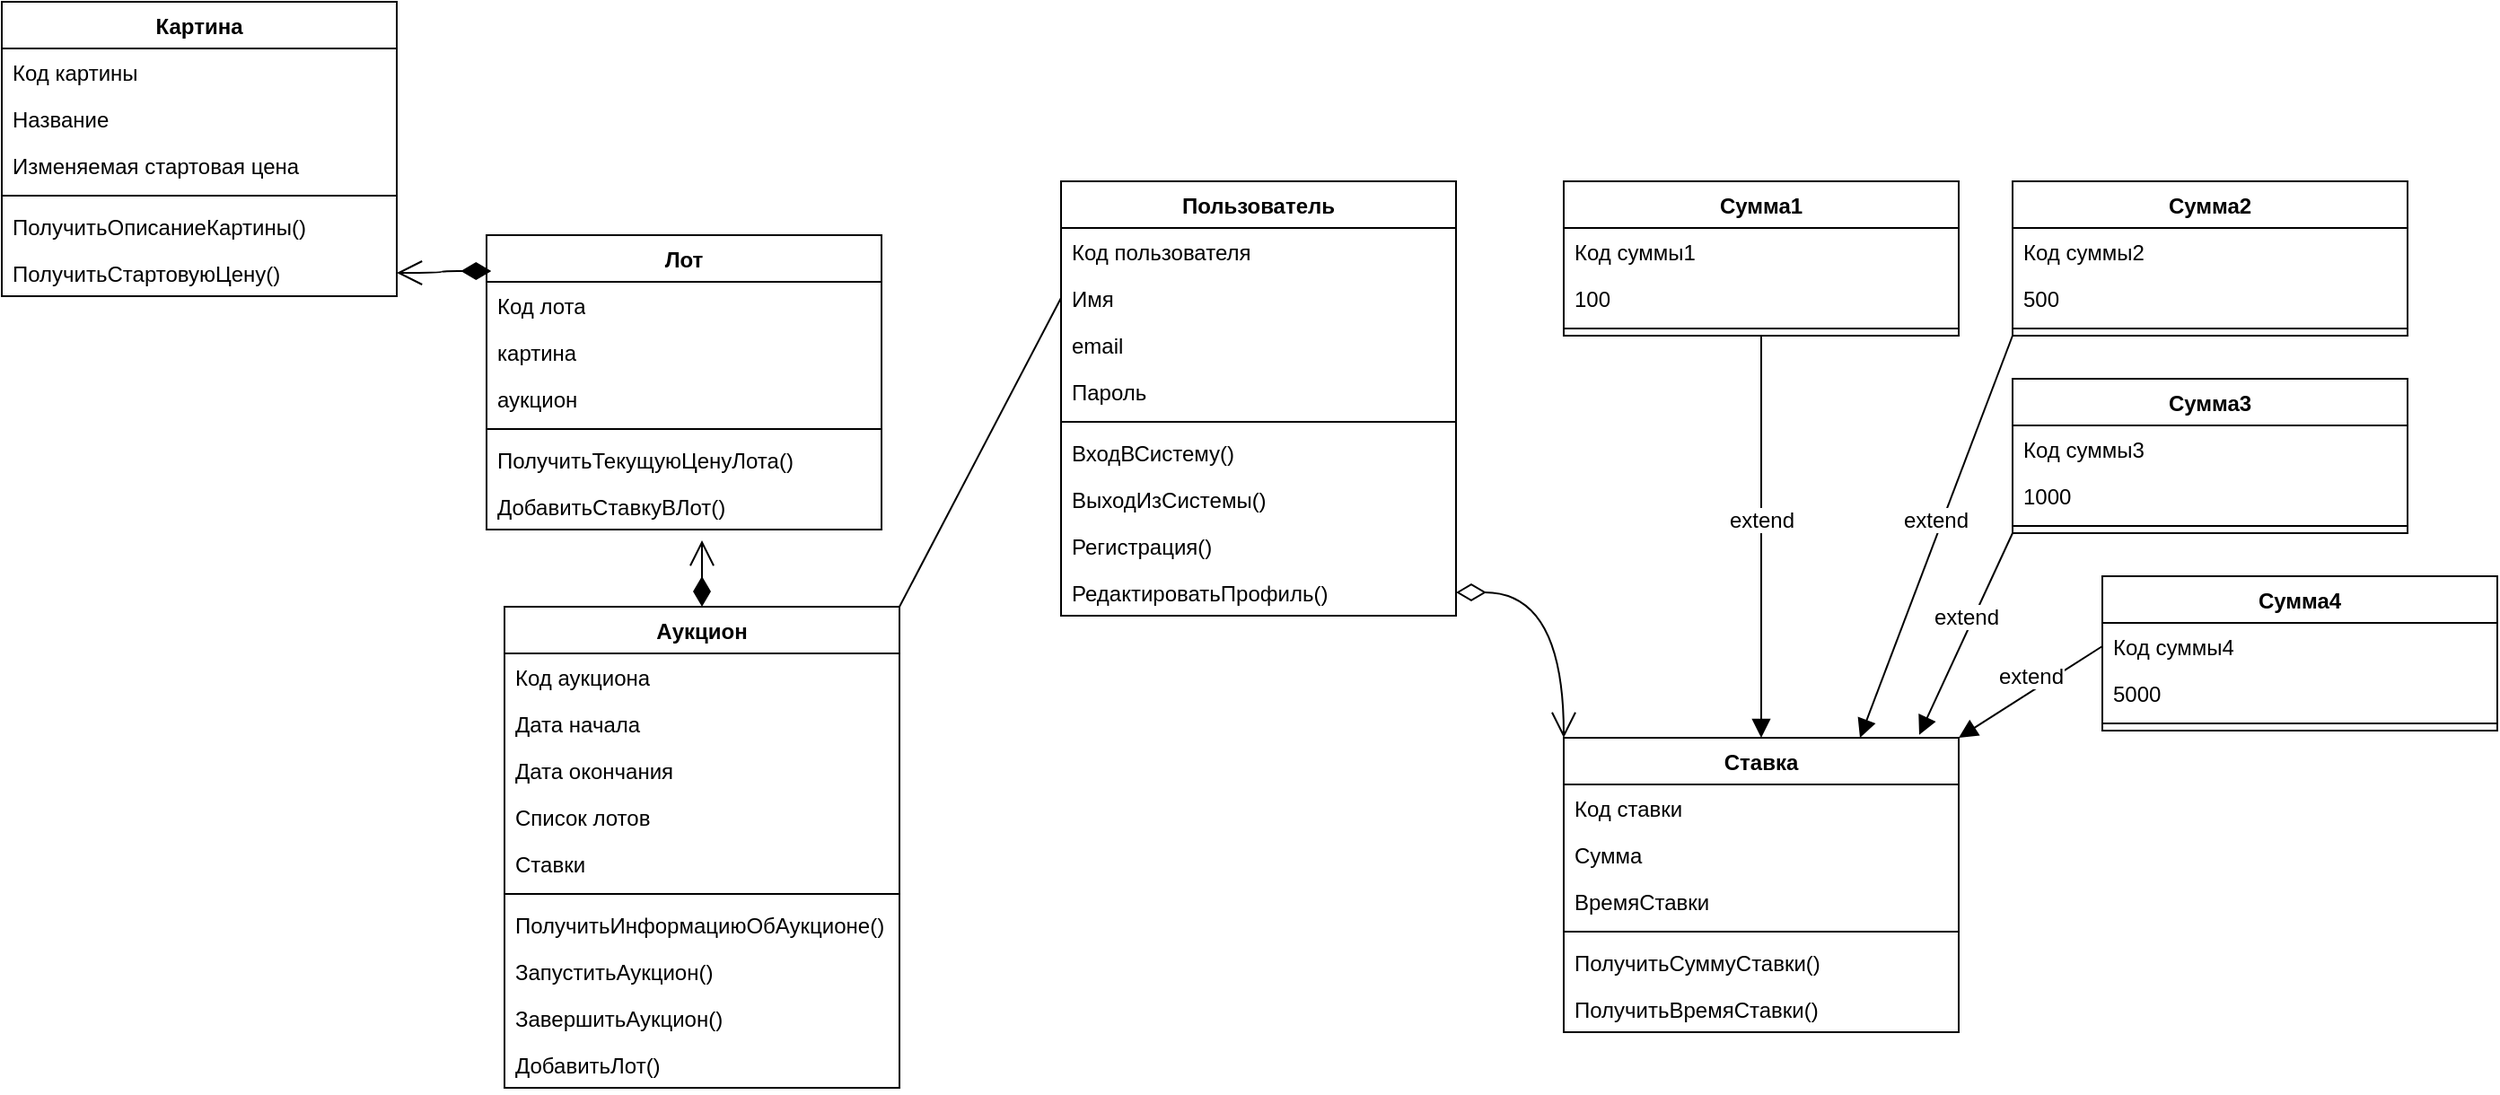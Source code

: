 <mxfile version="27.1.1">
  <diagram name="Страница — 1" id="NKV_biB75bBTySIbS6hG">
    <mxGraphModel dx="938" dy="1690" grid="1" gridSize="10" guides="1" tooltips="1" connect="1" arrows="1" fold="1" page="1" pageScale="1" pageWidth="827" pageHeight="1169" math="0" shadow="0">
      <root>
        <mxCell id="0" />
        <mxCell id="1" parent="0" />
        <mxCell id="Xv2QUPF9sqVsxwXJ9pCC-1" value="Аукцион" style="swimlane;fontStyle=1;align=center;verticalAlign=top;childLayout=stackLayout;horizontal=1;startSize=26;horizontalStack=0;resizeParent=1;resizeParentMax=0;resizeLast=0;collapsible=1;marginBottom=0;whiteSpace=wrap;html=1;" vertex="1" parent="1">
          <mxGeometry x="380" y="317" width="220" height="268" as="geometry" />
        </mxCell>
        <mxCell id="Xv2QUPF9sqVsxwXJ9pCC-8" value="Код аукциона" style="text;strokeColor=none;fillColor=none;align=left;verticalAlign=top;spacingLeft=4;spacingRight=4;overflow=hidden;rotatable=0;points=[[0,0.5],[1,0.5]];portConstraint=eastwest;whiteSpace=wrap;html=1;" vertex="1" parent="Xv2QUPF9sqVsxwXJ9pCC-1">
          <mxGeometry y="26" width="220" height="26" as="geometry" />
        </mxCell>
        <mxCell id="Xv2QUPF9sqVsxwXJ9pCC-2" value="Дата начала&lt;div&gt;&lt;br&gt;&lt;/div&gt;" style="text;strokeColor=none;fillColor=none;align=left;verticalAlign=top;spacingLeft=4;spacingRight=4;overflow=hidden;rotatable=0;points=[[0,0.5],[1,0.5]];portConstraint=eastwest;whiteSpace=wrap;html=1;" vertex="1" parent="Xv2QUPF9sqVsxwXJ9pCC-1">
          <mxGeometry y="52" width="220" height="26" as="geometry" />
        </mxCell>
        <mxCell id="Xv2QUPF9sqVsxwXJ9pCC-6" value="Дата окончания&lt;div&gt;&lt;br&gt;&lt;/div&gt;" style="text;strokeColor=none;fillColor=none;align=left;verticalAlign=top;spacingLeft=4;spacingRight=4;overflow=hidden;rotatable=0;points=[[0,0.5],[1,0.5]];portConstraint=eastwest;whiteSpace=wrap;html=1;" vertex="1" parent="Xv2QUPF9sqVsxwXJ9pCC-1">
          <mxGeometry y="78" width="220" height="26" as="geometry" />
        </mxCell>
        <mxCell id="Xv2QUPF9sqVsxwXJ9pCC-7" value="&lt;div&gt;Список лотов&lt;/div&gt;" style="text;strokeColor=none;fillColor=none;align=left;verticalAlign=top;spacingLeft=4;spacingRight=4;overflow=hidden;rotatable=0;points=[[0,0.5],[1,0.5]];portConstraint=eastwest;whiteSpace=wrap;html=1;" vertex="1" parent="Xv2QUPF9sqVsxwXJ9pCC-1">
          <mxGeometry y="104" width="220" height="26" as="geometry" />
        </mxCell>
        <mxCell id="Xv2QUPF9sqVsxwXJ9pCC-9" value="&lt;div&gt;Ставки&lt;/div&gt;" style="text;strokeColor=none;fillColor=none;align=left;verticalAlign=top;spacingLeft=4;spacingRight=4;overflow=hidden;rotatable=0;points=[[0,0.5],[1,0.5]];portConstraint=eastwest;whiteSpace=wrap;html=1;" vertex="1" parent="Xv2QUPF9sqVsxwXJ9pCC-1">
          <mxGeometry y="130" width="220" height="26" as="geometry" />
        </mxCell>
        <mxCell id="Xv2QUPF9sqVsxwXJ9pCC-3" value="" style="line;strokeWidth=1;fillColor=none;align=left;verticalAlign=middle;spacingTop=-1;spacingLeft=3;spacingRight=3;rotatable=0;labelPosition=right;points=[];portConstraint=eastwest;strokeColor=inherit;" vertex="1" parent="Xv2QUPF9sqVsxwXJ9pCC-1">
          <mxGeometry y="156" width="220" height="8" as="geometry" />
        </mxCell>
        <mxCell id="Xv2QUPF9sqVsxwXJ9pCC-4" value="ПолучитьИнформациюОбАукционе()&lt;div&gt;&lt;br&gt;&lt;/div&gt;" style="text;strokeColor=none;fillColor=none;align=left;verticalAlign=top;spacingLeft=4;spacingRight=4;overflow=hidden;rotatable=0;points=[[0,0.5],[1,0.5]];portConstraint=eastwest;whiteSpace=wrap;html=1;" vertex="1" parent="Xv2QUPF9sqVsxwXJ9pCC-1">
          <mxGeometry y="164" width="220" height="26" as="geometry" />
        </mxCell>
        <mxCell id="Xv2QUPF9sqVsxwXJ9pCC-10" value="&lt;div&gt;ЗапуститьАукцион()&lt;/div&gt;&lt;div&gt;&lt;br&gt;&lt;/div&gt;&lt;div&gt;&lt;br&gt;&lt;/div&gt;" style="text;strokeColor=none;fillColor=none;align=left;verticalAlign=top;spacingLeft=4;spacingRight=4;overflow=hidden;rotatable=0;points=[[0,0.5],[1,0.5]];portConstraint=eastwest;whiteSpace=wrap;html=1;" vertex="1" parent="Xv2QUPF9sqVsxwXJ9pCC-1">
          <mxGeometry y="190" width="220" height="26" as="geometry" />
        </mxCell>
        <mxCell id="Xv2QUPF9sqVsxwXJ9pCC-11" value="&lt;div&gt;ЗавершитьАукцион()&lt;/div&gt;" style="text;strokeColor=none;fillColor=none;align=left;verticalAlign=top;spacingLeft=4;spacingRight=4;overflow=hidden;rotatable=0;points=[[0,0.5],[1,0.5]];portConstraint=eastwest;whiteSpace=wrap;html=1;" vertex="1" parent="Xv2QUPF9sqVsxwXJ9pCC-1">
          <mxGeometry y="216" width="220" height="26" as="geometry" />
        </mxCell>
        <mxCell id="Xv2QUPF9sqVsxwXJ9pCC-12" value="&lt;div&gt;ДобавитьЛот()&lt;/div&gt;" style="text;strokeColor=none;fillColor=none;align=left;verticalAlign=top;spacingLeft=4;spacingRight=4;overflow=hidden;rotatable=0;points=[[0,0.5],[1,0.5]];portConstraint=eastwest;whiteSpace=wrap;html=1;" vertex="1" parent="Xv2QUPF9sqVsxwXJ9pCC-1">
          <mxGeometry y="242" width="220" height="26" as="geometry" />
        </mxCell>
        <mxCell id="Xv2QUPF9sqVsxwXJ9pCC-13" value="Картина" style="swimlane;fontStyle=1;align=center;verticalAlign=top;childLayout=stackLayout;horizontal=1;startSize=26;horizontalStack=0;resizeParent=1;resizeParentMax=0;resizeLast=0;collapsible=1;marginBottom=0;whiteSpace=wrap;html=1;" vertex="1" parent="1">
          <mxGeometry x="100" y="-20" width="220" height="164" as="geometry" />
        </mxCell>
        <mxCell id="Xv2QUPF9sqVsxwXJ9pCC-14" value="Код картины" style="text;strokeColor=none;fillColor=none;align=left;verticalAlign=top;spacingLeft=4;spacingRight=4;overflow=hidden;rotatable=0;points=[[0,0.5],[1,0.5]];portConstraint=eastwest;whiteSpace=wrap;html=1;" vertex="1" parent="Xv2QUPF9sqVsxwXJ9pCC-13">
          <mxGeometry y="26" width="220" height="26" as="geometry" />
        </mxCell>
        <mxCell id="Xv2QUPF9sqVsxwXJ9pCC-15" value="&lt;div&gt;Название&lt;/div&gt;" style="text;strokeColor=none;fillColor=none;align=left;verticalAlign=top;spacingLeft=4;spacingRight=4;overflow=hidden;rotatable=0;points=[[0,0.5],[1,0.5]];portConstraint=eastwest;whiteSpace=wrap;html=1;" vertex="1" parent="Xv2QUPF9sqVsxwXJ9pCC-13">
          <mxGeometry y="52" width="220" height="26" as="geometry" />
        </mxCell>
        <mxCell id="Xv2QUPF9sqVsxwXJ9pCC-16" value="&lt;div&gt;Изменяемая стартовая цена&lt;/div&gt;" style="text;strokeColor=none;fillColor=none;align=left;verticalAlign=top;spacingLeft=4;spacingRight=4;overflow=hidden;rotatable=0;points=[[0,0.5],[1,0.5]];portConstraint=eastwest;whiteSpace=wrap;html=1;" vertex="1" parent="Xv2QUPF9sqVsxwXJ9pCC-13">
          <mxGeometry y="78" width="220" height="26" as="geometry" />
        </mxCell>
        <mxCell id="Xv2QUPF9sqVsxwXJ9pCC-19" value="" style="line;strokeWidth=1;fillColor=none;align=left;verticalAlign=middle;spacingTop=-1;spacingLeft=3;spacingRight=3;rotatable=0;labelPosition=right;points=[];portConstraint=eastwest;strokeColor=inherit;" vertex="1" parent="Xv2QUPF9sqVsxwXJ9pCC-13">
          <mxGeometry y="104" width="220" height="8" as="geometry" />
        </mxCell>
        <mxCell id="Xv2QUPF9sqVsxwXJ9pCC-20" value="ПолучитьОписаниеКартины()&lt;div&gt;&lt;br&gt;&lt;/div&gt;" style="text;strokeColor=none;fillColor=none;align=left;verticalAlign=top;spacingLeft=4;spacingRight=4;overflow=hidden;rotatable=0;points=[[0,0.5],[1,0.5]];portConstraint=eastwest;whiteSpace=wrap;html=1;" vertex="1" parent="Xv2QUPF9sqVsxwXJ9pCC-13">
          <mxGeometry y="112" width="220" height="26" as="geometry" />
        </mxCell>
        <mxCell id="Xv2QUPF9sqVsxwXJ9pCC-21" value="&lt;div&gt;ПолучитьСтартовуюЦену()&lt;/div&gt;&lt;div&gt;&lt;br&gt;&lt;/div&gt;&lt;div&gt;&lt;br&gt;&lt;/div&gt;" style="text;strokeColor=none;fillColor=none;align=left;verticalAlign=top;spacingLeft=4;spacingRight=4;overflow=hidden;rotatable=0;points=[[0,0.5],[1,0.5]];portConstraint=eastwest;whiteSpace=wrap;html=1;" vertex="1" parent="Xv2QUPF9sqVsxwXJ9pCC-13">
          <mxGeometry y="138" width="220" height="26" as="geometry" />
        </mxCell>
        <mxCell id="Xv2QUPF9sqVsxwXJ9pCC-27" value="Лот" style="swimlane;fontStyle=1;align=center;verticalAlign=top;childLayout=stackLayout;horizontal=1;startSize=26;horizontalStack=0;resizeParent=1;resizeParentMax=0;resizeLast=0;collapsible=1;marginBottom=0;whiteSpace=wrap;html=1;" vertex="1" parent="1">
          <mxGeometry x="370" y="110" width="220" height="164" as="geometry" />
        </mxCell>
        <mxCell id="Xv2QUPF9sqVsxwXJ9pCC-28" value="Код лота" style="text;strokeColor=none;fillColor=none;align=left;verticalAlign=top;spacingLeft=4;spacingRight=4;overflow=hidden;rotatable=0;points=[[0,0.5],[1,0.5]];portConstraint=eastwest;whiteSpace=wrap;html=1;" vertex="1" parent="Xv2QUPF9sqVsxwXJ9pCC-27">
          <mxGeometry y="26" width="220" height="26" as="geometry" />
        </mxCell>
        <mxCell id="Xv2QUPF9sqVsxwXJ9pCC-29" value="&lt;div&gt;картина&lt;/div&gt;" style="text;strokeColor=none;fillColor=none;align=left;verticalAlign=top;spacingLeft=4;spacingRight=4;overflow=hidden;rotatable=0;points=[[0,0.5],[1,0.5]];portConstraint=eastwest;whiteSpace=wrap;html=1;" vertex="1" parent="Xv2QUPF9sqVsxwXJ9pCC-27">
          <mxGeometry y="52" width="220" height="26" as="geometry" />
        </mxCell>
        <mxCell id="Xv2QUPF9sqVsxwXJ9pCC-30" value="&lt;div&gt;аукцион&lt;/div&gt;" style="text;strokeColor=none;fillColor=none;align=left;verticalAlign=top;spacingLeft=4;spacingRight=4;overflow=hidden;rotatable=0;points=[[0,0.5],[1,0.5]];portConstraint=eastwest;whiteSpace=wrap;html=1;" vertex="1" parent="Xv2QUPF9sqVsxwXJ9pCC-27">
          <mxGeometry y="78" width="220" height="26" as="geometry" />
        </mxCell>
        <mxCell id="Xv2QUPF9sqVsxwXJ9pCC-33" value="" style="line;strokeWidth=1;fillColor=none;align=left;verticalAlign=middle;spacingTop=-1;spacingLeft=3;spacingRight=3;rotatable=0;labelPosition=right;points=[];portConstraint=eastwest;strokeColor=inherit;" vertex="1" parent="Xv2QUPF9sqVsxwXJ9pCC-27">
          <mxGeometry y="104" width="220" height="8" as="geometry" />
        </mxCell>
        <mxCell id="Xv2QUPF9sqVsxwXJ9pCC-34" value="ПолучитьТекущуюЦенуЛота()&lt;div&gt;&lt;br&gt;&lt;/div&gt;" style="text;strokeColor=none;fillColor=none;align=left;verticalAlign=top;spacingLeft=4;spacingRight=4;overflow=hidden;rotatable=0;points=[[0,0.5],[1,0.5]];portConstraint=eastwest;whiteSpace=wrap;html=1;" vertex="1" parent="Xv2QUPF9sqVsxwXJ9pCC-27">
          <mxGeometry y="112" width="220" height="26" as="geometry" />
        </mxCell>
        <mxCell id="Xv2QUPF9sqVsxwXJ9pCC-35" value="&lt;div&gt;ДобавитьСтавкуВЛот()&lt;/div&gt;&lt;div&gt;&lt;br&gt;&lt;/div&gt;&lt;div&gt;&lt;br&gt;&lt;/div&gt;" style="text;strokeColor=none;fillColor=none;align=left;verticalAlign=top;spacingLeft=4;spacingRight=4;overflow=hidden;rotatable=0;points=[[0,0.5],[1,0.5]];portConstraint=eastwest;whiteSpace=wrap;html=1;" vertex="1" parent="Xv2QUPF9sqVsxwXJ9pCC-27">
          <mxGeometry y="138" width="220" height="26" as="geometry" />
        </mxCell>
        <mxCell id="Xv2QUPF9sqVsxwXJ9pCC-38" value="Ставка" style="swimlane;fontStyle=1;align=center;verticalAlign=top;childLayout=stackLayout;horizontal=1;startSize=26;horizontalStack=0;resizeParent=1;resizeParentMax=0;resizeLast=0;collapsible=1;marginBottom=0;whiteSpace=wrap;html=1;" vertex="1" parent="1">
          <mxGeometry x="970" y="390" width="220" height="164" as="geometry" />
        </mxCell>
        <mxCell id="Xv2QUPF9sqVsxwXJ9pCC-39" value="Код ставки" style="text;strokeColor=none;fillColor=none;align=left;verticalAlign=top;spacingLeft=4;spacingRight=4;overflow=hidden;rotatable=0;points=[[0,0.5],[1,0.5]];portConstraint=eastwest;whiteSpace=wrap;html=1;" vertex="1" parent="Xv2QUPF9sqVsxwXJ9pCC-38">
          <mxGeometry y="26" width="220" height="26" as="geometry" />
        </mxCell>
        <mxCell id="Xv2QUPF9sqVsxwXJ9pCC-40" value="&lt;div&gt;Сумма&lt;/div&gt;" style="text;strokeColor=none;fillColor=none;align=left;verticalAlign=top;spacingLeft=4;spacingRight=4;overflow=hidden;rotatable=0;points=[[0,0.5],[1,0.5]];portConstraint=eastwest;whiteSpace=wrap;html=1;" vertex="1" parent="Xv2QUPF9sqVsxwXJ9pCC-38">
          <mxGeometry y="52" width="220" height="26" as="geometry" />
        </mxCell>
        <mxCell id="Xv2QUPF9sqVsxwXJ9pCC-41" value="&lt;div&gt;ВремяСтавки&lt;/div&gt;" style="text;strokeColor=none;fillColor=none;align=left;verticalAlign=top;spacingLeft=4;spacingRight=4;overflow=hidden;rotatable=0;points=[[0,0.5],[1,0.5]];portConstraint=eastwest;whiteSpace=wrap;html=1;" vertex="1" parent="Xv2QUPF9sqVsxwXJ9pCC-38">
          <mxGeometry y="78" width="220" height="26" as="geometry" />
        </mxCell>
        <mxCell id="Xv2QUPF9sqVsxwXJ9pCC-44" value="" style="line;strokeWidth=1;fillColor=none;align=left;verticalAlign=middle;spacingTop=-1;spacingLeft=3;spacingRight=3;rotatable=0;labelPosition=right;points=[];portConstraint=eastwest;strokeColor=inherit;" vertex="1" parent="Xv2QUPF9sqVsxwXJ9pCC-38">
          <mxGeometry y="104" width="220" height="8" as="geometry" />
        </mxCell>
        <mxCell id="Xv2QUPF9sqVsxwXJ9pCC-45" value="ПолучитьСуммуСтавки()&lt;div&gt;&lt;br&gt;&lt;/div&gt;" style="text;strokeColor=none;fillColor=none;align=left;verticalAlign=top;spacingLeft=4;spacingRight=4;overflow=hidden;rotatable=0;points=[[0,0.5],[1,0.5]];portConstraint=eastwest;whiteSpace=wrap;html=1;" vertex="1" parent="Xv2QUPF9sqVsxwXJ9pCC-38">
          <mxGeometry y="112" width="220" height="26" as="geometry" />
        </mxCell>
        <mxCell id="Xv2QUPF9sqVsxwXJ9pCC-46" value="&lt;div&gt;ПолучитьВремяСтавки()&lt;/div&gt;&lt;div&gt;&lt;br&gt;&lt;/div&gt;&lt;div&gt;&lt;br&gt;&lt;/div&gt;" style="text;strokeColor=none;fillColor=none;align=left;verticalAlign=top;spacingLeft=4;spacingRight=4;overflow=hidden;rotatable=0;points=[[0,0.5],[1,0.5]];portConstraint=eastwest;whiteSpace=wrap;html=1;" vertex="1" parent="Xv2QUPF9sqVsxwXJ9pCC-38">
          <mxGeometry y="138" width="220" height="26" as="geometry" />
        </mxCell>
        <mxCell id="Xv2QUPF9sqVsxwXJ9pCC-49" value="Сумма1" style="swimlane;fontStyle=1;align=center;verticalAlign=top;childLayout=stackLayout;horizontal=1;startSize=26;horizontalStack=0;resizeParent=1;resizeParentMax=0;resizeLast=0;collapsible=1;marginBottom=0;whiteSpace=wrap;html=1;" vertex="1" parent="1">
          <mxGeometry x="970" y="80" width="220" height="86" as="geometry" />
        </mxCell>
        <mxCell id="Xv2QUPF9sqVsxwXJ9pCC-50" value="Код суммы1" style="text;strokeColor=none;fillColor=none;align=left;verticalAlign=top;spacingLeft=4;spacingRight=4;overflow=hidden;rotatable=0;points=[[0,0.5],[1,0.5]];portConstraint=eastwest;whiteSpace=wrap;html=1;" vertex="1" parent="Xv2QUPF9sqVsxwXJ9pCC-49">
          <mxGeometry y="26" width="220" height="26" as="geometry" />
        </mxCell>
        <mxCell id="Xv2QUPF9sqVsxwXJ9pCC-51" value="100" style="text;strokeColor=none;fillColor=none;align=left;verticalAlign=top;spacingLeft=4;spacingRight=4;overflow=hidden;rotatable=0;points=[[0,0.5],[1,0.5]];portConstraint=eastwest;whiteSpace=wrap;html=1;" vertex="1" parent="Xv2QUPF9sqVsxwXJ9pCC-49">
          <mxGeometry y="52" width="220" height="26" as="geometry" />
        </mxCell>
        <mxCell id="Xv2QUPF9sqVsxwXJ9pCC-53" value="" style="line;strokeWidth=1;fillColor=none;align=left;verticalAlign=middle;spacingTop=-1;spacingLeft=3;spacingRight=3;rotatable=0;labelPosition=right;points=[];portConstraint=eastwest;strokeColor=inherit;" vertex="1" parent="Xv2QUPF9sqVsxwXJ9pCC-49">
          <mxGeometry y="78" width="220" height="8" as="geometry" />
        </mxCell>
        <mxCell id="Xv2QUPF9sqVsxwXJ9pCC-66" value="extend" style="html=1;verticalAlign=bottom;endArrow=block;curved=0;rounded=0;fontSize=12;startSize=8;endSize=8;entryX=0.5;entryY=0;entryDx=0;entryDy=0;exitX=0.5;exitY=1;exitDx=0;exitDy=0;" edge="1" parent="1" source="Xv2QUPF9sqVsxwXJ9pCC-49" target="Xv2QUPF9sqVsxwXJ9pCC-38">
          <mxGeometry width="80" relative="1" as="geometry">
            <mxPoint x="970" y="320" as="sourcePoint" />
            <mxPoint x="1050" y="320" as="targetPoint" />
          </mxGeometry>
        </mxCell>
        <mxCell id="Xv2QUPF9sqVsxwXJ9pCC-67" value="Пользователь" style="swimlane;fontStyle=1;align=center;verticalAlign=top;childLayout=stackLayout;horizontal=1;startSize=26;horizontalStack=0;resizeParent=1;resizeParentMax=0;resizeLast=0;collapsible=1;marginBottom=0;whiteSpace=wrap;html=1;" vertex="1" parent="1">
          <mxGeometry x="690" y="80" width="220" height="242" as="geometry" />
        </mxCell>
        <mxCell id="Xv2QUPF9sqVsxwXJ9pCC-68" value="Код пользователя" style="text;strokeColor=none;fillColor=none;align=left;verticalAlign=top;spacingLeft=4;spacingRight=4;overflow=hidden;rotatable=0;points=[[0,0.5],[1,0.5]];portConstraint=eastwest;whiteSpace=wrap;html=1;" vertex="1" parent="Xv2QUPF9sqVsxwXJ9pCC-67">
          <mxGeometry y="26" width="220" height="26" as="geometry" />
        </mxCell>
        <mxCell id="Xv2QUPF9sqVsxwXJ9pCC-69" value="&lt;div&gt;Имя&lt;/div&gt;" style="text;strokeColor=none;fillColor=none;align=left;verticalAlign=top;spacingLeft=4;spacingRight=4;overflow=hidden;rotatable=0;points=[[0,0.5],[1,0.5]];portConstraint=eastwest;whiteSpace=wrap;html=1;" vertex="1" parent="Xv2QUPF9sqVsxwXJ9pCC-67">
          <mxGeometry y="52" width="220" height="26" as="geometry" />
        </mxCell>
        <mxCell id="Xv2QUPF9sqVsxwXJ9pCC-70" value="&lt;div&gt;email&lt;/div&gt;" style="text;strokeColor=none;fillColor=none;align=left;verticalAlign=top;spacingLeft=4;spacingRight=4;overflow=hidden;rotatable=0;points=[[0,0.5],[1,0.5]];portConstraint=eastwest;whiteSpace=wrap;html=1;" vertex="1" parent="Xv2QUPF9sqVsxwXJ9pCC-67">
          <mxGeometry y="78" width="220" height="26" as="geometry" />
        </mxCell>
        <mxCell id="Xv2QUPF9sqVsxwXJ9pCC-71" value="&lt;div&gt;Пароль&lt;/div&gt;" style="text;strokeColor=none;fillColor=none;align=left;verticalAlign=top;spacingLeft=4;spacingRight=4;overflow=hidden;rotatable=0;points=[[0,0.5],[1,0.5]];portConstraint=eastwest;whiteSpace=wrap;html=1;" vertex="1" parent="Xv2QUPF9sqVsxwXJ9pCC-67">
          <mxGeometry y="104" width="220" height="26" as="geometry" />
        </mxCell>
        <mxCell id="Xv2QUPF9sqVsxwXJ9pCC-73" value="" style="line;strokeWidth=1;fillColor=none;align=left;verticalAlign=middle;spacingTop=-1;spacingLeft=3;spacingRight=3;rotatable=0;labelPosition=right;points=[];portConstraint=eastwest;strokeColor=inherit;" vertex="1" parent="Xv2QUPF9sqVsxwXJ9pCC-67">
          <mxGeometry y="130" width="220" height="8" as="geometry" />
        </mxCell>
        <mxCell id="Xv2QUPF9sqVsxwXJ9pCC-74" value="ВходВСистему()&lt;div&gt;&lt;br&gt;&lt;/div&gt;" style="text;strokeColor=none;fillColor=none;align=left;verticalAlign=top;spacingLeft=4;spacingRight=4;overflow=hidden;rotatable=0;points=[[0,0.5],[1,0.5]];portConstraint=eastwest;whiteSpace=wrap;html=1;" vertex="1" parent="Xv2QUPF9sqVsxwXJ9pCC-67">
          <mxGeometry y="138" width="220" height="26" as="geometry" />
        </mxCell>
        <mxCell id="Xv2QUPF9sqVsxwXJ9pCC-75" value="&lt;div&gt;ВыходИзСистемы()&lt;/div&gt;&lt;div&gt;&lt;br&gt;&lt;/div&gt;&lt;div&gt;&lt;br&gt;&lt;/div&gt;" style="text;strokeColor=none;fillColor=none;align=left;verticalAlign=top;spacingLeft=4;spacingRight=4;overflow=hidden;rotatable=0;points=[[0,0.5],[1,0.5]];portConstraint=eastwest;whiteSpace=wrap;html=1;" vertex="1" parent="Xv2QUPF9sqVsxwXJ9pCC-67">
          <mxGeometry y="164" width="220" height="26" as="geometry" />
        </mxCell>
        <mxCell id="Xv2QUPF9sqVsxwXJ9pCC-76" value="&lt;div&gt;Регистрация()&lt;/div&gt;" style="text;strokeColor=none;fillColor=none;align=left;verticalAlign=top;spacingLeft=4;spacingRight=4;overflow=hidden;rotatable=0;points=[[0,0.5],[1,0.5]];portConstraint=eastwest;whiteSpace=wrap;html=1;" vertex="1" parent="Xv2QUPF9sqVsxwXJ9pCC-67">
          <mxGeometry y="190" width="220" height="26" as="geometry" />
        </mxCell>
        <mxCell id="Xv2QUPF9sqVsxwXJ9pCC-77" value="&lt;div&gt;РедактироватьПрофиль()&lt;/div&gt;" style="text;strokeColor=none;fillColor=none;align=left;verticalAlign=top;spacingLeft=4;spacingRight=4;overflow=hidden;rotatable=0;points=[[0,0.5],[1,0.5]];portConstraint=eastwest;whiteSpace=wrap;html=1;" vertex="1" parent="Xv2QUPF9sqVsxwXJ9pCC-67">
          <mxGeometry y="216" width="220" height="26" as="geometry" />
        </mxCell>
        <mxCell id="Xv2QUPF9sqVsxwXJ9pCC-78" value="Сумма2" style="swimlane;fontStyle=1;align=center;verticalAlign=top;childLayout=stackLayout;horizontal=1;startSize=26;horizontalStack=0;resizeParent=1;resizeParentMax=0;resizeLast=0;collapsible=1;marginBottom=0;whiteSpace=wrap;html=1;" vertex="1" parent="1">
          <mxGeometry x="1220" y="80" width="220" height="86" as="geometry" />
        </mxCell>
        <mxCell id="Xv2QUPF9sqVsxwXJ9pCC-79" value="Код суммы2" style="text;strokeColor=none;fillColor=none;align=left;verticalAlign=top;spacingLeft=4;spacingRight=4;overflow=hidden;rotatable=0;points=[[0,0.5],[1,0.5]];portConstraint=eastwest;whiteSpace=wrap;html=1;" vertex="1" parent="Xv2QUPF9sqVsxwXJ9pCC-78">
          <mxGeometry y="26" width="220" height="26" as="geometry" />
        </mxCell>
        <mxCell id="Xv2QUPF9sqVsxwXJ9pCC-80" value="500" style="text;strokeColor=none;fillColor=none;align=left;verticalAlign=top;spacingLeft=4;spacingRight=4;overflow=hidden;rotatable=0;points=[[0,0.5],[1,0.5]];portConstraint=eastwest;whiteSpace=wrap;html=1;" vertex="1" parent="Xv2QUPF9sqVsxwXJ9pCC-78">
          <mxGeometry y="52" width="220" height="26" as="geometry" />
        </mxCell>
        <mxCell id="Xv2QUPF9sqVsxwXJ9pCC-81" value="" style="line;strokeWidth=1;fillColor=none;align=left;verticalAlign=middle;spacingTop=-1;spacingLeft=3;spacingRight=3;rotatable=0;labelPosition=right;points=[];portConstraint=eastwest;strokeColor=inherit;" vertex="1" parent="Xv2QUPF9sqVsxwXJ9pCC-78">
          <mxGeometry y="78" width="220" height="8" as="geometry" />
        </mxCell>
        <mxCell id="Xv2QUPF9sqVsxwXJ9pCC-82" value="Сумма3" style="swimlane;fontStyle=1;align=center;verticalAlign=top;childLayout=stackLayout;horizontal=1;startSize=26;horizontalStack=0;resizeParent=1;resizeParentMax=0;resizeLast=0;collapsible=1;marginBottom=0;whiteSpace=wrap;html=1;" vertex="1" parent="1">
          <mxGeometry x="1220" y="190" width="220" height="86" as="geometry" />
        </mxCell>
        <mxCell id="Xv2QUPF9sqVsxwXJ9pCC-83" value="Код суммы3" style="text;strokeColor=none;fillColor=none;align=left;verticalAlign=top;spacingLeft=4;spacingRight=4;overflow=hidden;rotatable=0;points=[[0,0.5],[1,0.5]];portConstraint=eastwest;whiteSpace=wrap;html=1;" vertex="1" parent="Xv2QUPF9sqVsxwXJ9pCC-82">
          <mxGeometry y="26" width="220" height="26" as="geometry" />
        </mxCell>
        <mxCell id="Xv2QUPF9sqVsxwXJ9pCC-84" value="1000" style="text;strokeColor=none;fillColor=none;align=left;verticalAlign=top;spacingLeft=4;spacingRight=4;overflow=hidden;rotatable=0;points=[[0,0.5],[1,0.5]];portConstraint=eastwest;whiteSpace=wrap;html=1;" vertex="1" parent="Xv2QUPF9sqVsxwXJ9pCC-82">
          <mxGeometry y="52" width="220" height="26" as="geometry" />
        </mxCell>
        <mxCell id="Xv2QUPF9sqVsxwXJ9pCC-85" value="" style="line;strokeWidth=1;fillColor=none;align=left;verticalAlign=middle;spacingTop=-1;spacingLeft=3;spacingRight=3;rotatable=0;labelPosition=right;points=[];portConstraint=eastwest;strokeColor=inherit;" vertex="1" parent="Xv2QUPF9sqVsxwXJ9pCC-82">
          <mxGeometry y="78" width="220" height="8" as="geometry" />
        </mxCell>
        <mxCell id="Xv2QUPF9sqVsxwXJ9pCC-86" value="Сумма4" style="swimlane;fontStyle=1;align=center;verticalAlign=top;childLayout=stackLayout;horizontal=1;startSize=26;horizontalStack=0;resizeParent=1;resizeParentMax=0;resizeLast=0;collapsible=1;marginBottom=0;whiteSpace=wrap;html=1;" vertex="1" parent="1">
          <mxGeometry x="1270" y="300" width="220" height="86" as="geometry" />
        </mxCell>
        <mxCell id="Xv2QUPF9sqVsxwXJ9pCC-87" value="Код суммы4" style="text;strokeColor=none;fillColor=none;align=left;verticalAlign=top;spacingLeft=4;spacingRight=4;overflow=hidden;rotatable=0;points=[[0,0.5],[1,0.5]];portConstraint=eastwest;whiteSpace=wrap;html=1;" vertex="1" parent="Xv2QUPF9sqVsxwXJ9pCC-86">
          <mxGeometry y="26" width="220" height="26" as="geometry" />
        </mxCell>
        <mxCell id="Xv2QUPF9sqVsxwXJ9pCC-88" value="5000" style="text;strokeColor=none;fillColor=none;align=left;verticalAlign=top;spacingLeft=4;spacingRight=4;overflow=hidden;rotatable=0;points=[[0,0.5],[1,0.5]];portConstraint=eastwest;whiteSpace=wrap;html=1;" vertex="1" parent="Xv2QUPF9sqVsxwXJ9pCC-86">
          <mxGeometry y="52" width="220" height="26" as="geometry" />
        </mxCell>
        <mxCell id="Xv2QUPF9sqVsxwXJ9pCC-89" value="" style="line;strokeWidth=1;fillColor=none;align=left;verticalAlign=middle;spacingTop=-1;spacingLeft=3;spacingRight=3;rotatable=0;labelPosition=right;points=[];portConstraint=eastwest;strokeColor=inherit;" vertex="1" parent="Xv2QUPF9sqVsxwXJ9pCC-86">
          <mxGeometry y="78" width="220" height="8" as="geometry" />
        </mxCell>
        <mxCell id="Xv2QUPF9sqVsxwXJ9pCC-90" value="extend" style="html=1;verticalAlign=bottom;endArrow=block;curved=0;rounded=0;fontSize=12;startSize=8;endSize=8;entryX=0.75;entryY=0;entryDx=0;entryDy=0;exitX=0;exitY=1;exitDx=0;exitDy=0;" edge="1" parent="1" source="Xv2QUPF9sqVsxwXJ9pCC-78" target="Xv2QUPF9sqVsxwXJ9pCC-38">
          <mxGeometry width="80" relative="1" as="geometry">
            <mxPoint x="1050" y="270" as="sourcePoint" />
            <mxPoint x="1050" y="494" as="targetPoint" />
          </mxGeometry>
        </mxCell>
        <mxCell id="Xv2QUPF9sqVsxwXJ9pCC-91" value="extend" style="html=1;verticalAlign=bottom;endArrow=block;curved=0;rounded=0;fontSize=12;startSize=8;endSize=8;entryX=0.9;entryY=-0.01;entryDx=0;entryDy=0;exitX=0;exitY=1;exitDx=0;exitDy=0;entryPerimeter=0;" edge="1" parent="1" source="Xv2QUPF9sqVsxwXJ9pCC-82" target="Xv2QUPF9sqVsxwXJ9pCC-38">
          <mxGeometry width="80" relative="1" as="geometry">
            <mxPoint x="1305" y="250" as="sourcePoint" />
            <mxPoint x="1220" y="474" as="targetPoint" />
          </mxGeometry>
        </mxCell>
        <mxCell id="Xv2QUPF9sqVsxwXJ9pCC-92" value="extend" style="html=1;verticalAlign=bottom;endArrow=block;curved=0;rounded=0;fontSize=12;startSize=8;endSize=8;entryX=1;entryY=0;entryDx=0;entryDy=0;exitX=0;exitY=0.5;exitDx=0;exitDy=0;" edge="1" parent="1" source="Xv2QUPF9sqVsxwXJ9pCC-87" target="Xv2QUPF9sqVsxwXJ9pCC-38">
          <mxGeometry width="80" relative="1" as="geometry">
            <mxPoint x="1282" y="390" as="sourcePoint" />
            <mxPoint x="1230" y="502" as="targetPoint" />
          </mxGeometry>
        </mxCell>
        <mxCell id="Xv2QUPF9sqVsxwXJ9pCC-93" value="" style="endArrow=open;html=1;endSize=12;startArrow=diamondThin;startSize=14;startFill=1;edgeStyle=orthogonalEdgeStyle;align=left;verticalAlign=bottom;rounded=0;fontSize=12;curved=1;exitX=0.5;exitY=0;exitDx=0;exitDy=0;" edge="1" parent="1" source="Xv2QUPF9sqVsxwXJ9pCC-1">
          <mxGeometry relative="1" as="geometry">
            <mxPoint x="310" y="400" as="sourcePoint" />
            <mxPoint x="490" y="280" as="targetPoint" />
          </mxGeometry>
        </mxCell>
        <mxCell id="Xv2QUPF9sqVsxwXJ9pCC-94" value="" style="endArrow=open;html=1;endSize=12;startArrow=diamondThin;startSize=14;startFill=1;edgeStyle=orthogonalEdgeStyle;align=left;verticalAlign=bottom;rounded=0;fontSize=12;curved=1;exitX=0.012;exitY=0.122;exitDx=0;exitDy=0;exitPerimeter=0;" edge="1" parent="1" source="Xv2QUPF9sqVsxwXJ9pCC-27" target="Xv2QUPF9sqVsxwXJ9pCC-21">
          <mxGeometry x="-1" y="3" relative="1" as="geometry">
            <mxPoint x="360" y="400" as="sourcePoint" />
            <mxPoint x="480" y="270" as="targetPoint" />
          </mxGeometry>
        </mxCell>
        <mxCell id="Xv2QUPF9sqVsxwXJ9pCC-97" value="" style="endArrow=open;html=1;endSize=12;startArrow=diamondThin;startSize=14;startFill=0;edgeStyle=orthogonalEdgeStyle;align=left;verticalAlign=bottom;rounded=0;fontSize=12;curved=1;exitX=1;exitY=0.5;exitDx=0;exitDy=0;entryX=0;entryY=0;entryDx=0;entryDy=0;" edge="1" parent="1" source="Xv2QUPF9sqVsxwXJ9pCC-77" target="Xv2QUPF9sqVsxwXJ9pCC-38">
          <mxGeometry x="-1" y="3" relative="1" as="geometry">
            <mxPoint x="840" y="420" as="sourcePoint" />
            <mxPoint x="1000" y="420" as="targetPoint" />
          </mxGeometry>
        </mxCell>
        <mxCell id="Xv2QUPF9sqVsxwXJ9pCC-99" value="" style="endArrow=none;html=1;rounded=0;fontSize=12;startSize=8;endSize=8;curved=1;entryX=0;entryY=0.5;entryDx=0;entryDy=0;exitX=1;exitY=0;exitDx=0;exitDy=0;" edge="1" parent="1" source="Xv2QUPF9sqVsxwXJ9pCC-1" target="Xv2QUPF9sqVsxwXJ9pCC-69">
          <mxGeometry width="50" height="50" relative="1" as="geometry">
            <mxPoint x="470" y="310" as="sourcePoint" />
            <mxPoint x="520" y="260" as="targetPoint" />
          </mxGeometry>
        </mxCell>
      </root>
    </mxGraphModel>
  </diagram>
</mxfile>
